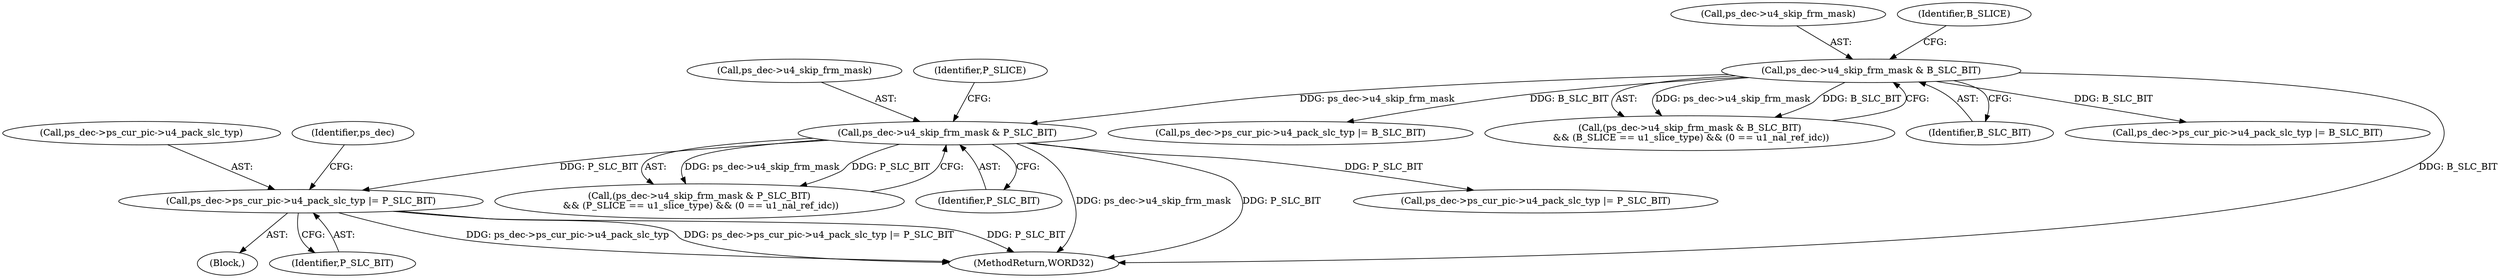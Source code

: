 digraph "0_Android_e629194c62a9a129ce378e08cb1059a8a53f1795_1@pointer" {
"1001835" [label="(Call,ps_dec->ps_cur_pic->u4_pack_slc_typ |= P_SLC_BIT)"];
"1001803" [label="(Call,ps_dec->u4_skip_frm_mask & P_SLC_BIT)"];
"1001788" [label="(Call,ps_dec->u4_skip_frm_mask & B_SLC_BIT)"];
"1001836" [label="(Call,ps_dec->ps_cur_pic->u4_pack_slc_typ)"];
"1001792" [label="(Identifier,B_SLC_BIT)"];
"1001789" [label="(Call,ps_dec->u4_skip_frm_mask)"];
"1002570" [label="(MethodReturn,WORD32)"];
"1001818" [label="(Call,ps_dec->ps_cur_pic->u4_pack_slc_typ |= B_SLC_BIT)"];
"1002429" [label="(Call,ps_dec->ps_cur_pic->u4_pack_slc_typ |= P_SLC_BIT)"];
"1001803" [label="(Call,ps_dec->u4_skip_frm_mask & P_SLC_BIT)"];
"1001807" [label="(Identifier,P_SLC_BIT)"];
"1001795" [label="(Identifier,B_SLICE)"];
"1001787" [label="(Call,(ps_dec->u4_skip_frm_mask & B_SLC_BIT)\n && (B_SLICE == u1_slice_type) && (0 == u1_nal_ref_idc))"];
"1001804" [label="(Call,ps_dec->u4_skip_frm_mask)"];
"1001802" [label="(Call,(ps_dec->u4_skip_frm_mask & P_SLC_BIT)\n && (P_SLICE == u1_slice_type) && (0 == u1_nal_ref_idc))"];
"1001810" [label="(Identifier,P_SLICE)"];
"1001788" [label="(Call,ps_dec->u4_skip_frm_mask & B_SLC_BIT)"];
"1001841" [label="(Identifier,P_SLC_BIT)"];
"1001835" [label="(Call,ps_dec->ps_cur_pic->u4_pack_slc_typ |= P_SLC_BIT)"];
"1002463" [label="(Call,ps_dec->ps_cur_pic->u4_pack_slc_typ |= B_SLC_BIT)"];
"1001834" [label="(Block,)"];
"1001844" [label="(Identifier,ps_dec)"];
"1001835" -> "1001834"  [label="AST: "];
"1001835" -> "1001841"  [label="CFG: "];
"1001836" -> "1001835"  [label="AST: "];
"1001841" -> "1001835"  [label="AST: "];
"1001844" -> "1001835"  [label="CFG: "];
"1001835" -> "1002570"  [label="DDG: P_SLC_BIT"];
"1001835" -> "1002570"  [label="DDG: ps_dec->ps_cur_pic->u4_pack_slc_typ"];
"1001835" -> "1002570"  [label="DDG: ps_dec->ps_cur_pic->u4_pack_slc_typ |= P_SLC_BIT"];
"1001803" -> "1001835"  [label="DDG: P_SLC_BIT"];
"1001803" -> "1001802"  [label="AST: "];
"1001803" -> "1001807"  [label="CFG: "];
"1001804" -> "1001803"  [label="AST: "];
"1001807" -> "1001803"  [label="AST: "];
"1001810" -> "1001803"  [label="CFG: "];
"1001802" -> "1001803"  [label="CFG: "];
"1001803" -> "1002570"  [label="DDG: ps_dec->u4_skip_frm_mask"];
"1001803" -> "1002570"  [label="DDG: P_SLC_BIT"];
"1001803" -> "1001802"  [label="DDG: ps_dec->u4_skip_frm_mask"];
"1001803" -> "1001802"  [label="DDG: P_SLC_BIT"];
"1001788" -> "1001803"  [label="DDG: ps_dec->u4_skip_frm_mask"];
"1001803" -> "1002429"  [label="DDG: P_SLC_BIT"];
"1001788" -> "1001787"  [label="AST: "];
"1001788" -> "1001792"  [label="CFG: "];
"1001789" -> "1001788"  [label="AST: "];
"1001792" -> "1001788"  [label="AST: "];
"1001795" -> "1001788"  [label="CFG: "];
"1001787" -> "1001788"  [label="CFG: "];
"1001788" -> "1002570"  [label="DDG: B_SLC_BIT"];
"1001788" -> "1001787"  [label="DDG: ps_dec->u4_skip_frm_mask"];
"1001788" -> "1001787"  [label="DDG: B_SLC_BIT"];
"1001788" -> "1001818"  [label="DDG: B_SLC_BIT"];
"1001788" -> "1002463"  [label="DDG: B_SLC_BIT"];
}
